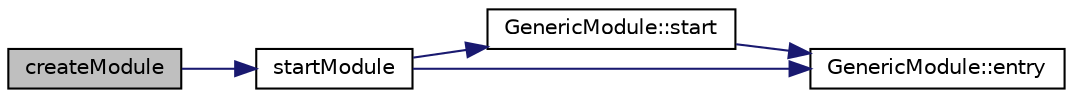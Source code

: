 digraph "createModule"
{
  edge [fontname="Helvetica",fontsize="10",labelfontname="Helvetica",labelfontsize="10"];
  node [fontname="Helvetica",fontsize="10",shape=record];
  rankdir="LR";
  Node0 [label="createModule",height=0.2,width=0.4,color="black", fillcolor="grey75", style="filled", fontcolor="black"];
  Node0 -> Node1 [color="midnightblue",fontsize="10",style="solid",fontname="Helvetica"];
  Node1 [label="startModule",height=0.2,width=0.4,color="black", fillcolor="white", style="filled",URL="$control_2main_8cpp.html#ae4d58a312a23ef26cf0cbef0f7d760c4"];
  Node1 -> Node2 [color="midnightblue",fontsize="10",style="solid",fontname="Helvetica"];
  Node2 [label="GenericModule::start",height=0.2,width=0.4,color="black", fillcolor="white", style="filled",URL="$class_generic_module.html#a649d4cab743da118a4274969dbe6c3b0",tooltip="Called once to initialize the module. "];
  Node2 -> Node3 [color="midnightblue",fontsize="10",style="solid",fontname="Helvetica"];
  Node3 [label="GenericModule::entry",height=0.2,width=0.4,color="black", fillcolor="white", style="filled",URL="$class_generic_module.html#a3789bbdeff222e7320e262a622b52237",tooltip="Called by the RTOS at the desired update rate. "];
  Node1 -> Node3 [color="midnightblue",fontsize="10",style="solid",fontname="Helvetica"];
}
